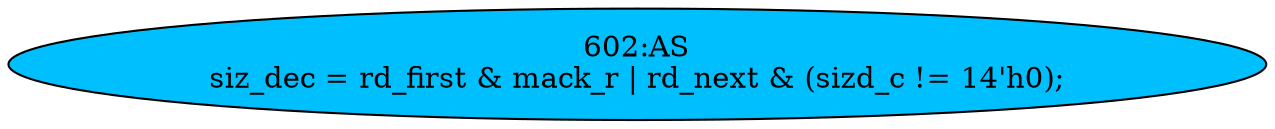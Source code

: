 strict digraph "" {
	node [label="\N"];
	"602:AS"	 [ast="<pyverilog.vparser.ast.Assign object at 0x7fa020e2f4d0>",
		def_var="['siz_dec']",
		fillcolor=deepskyblue,
		label="602:AS
siz_dec = rd_first & mack_r | rd_next & (sizd_c != 14'h0);",
		statements="[]",
		style=filled,
		typ=Assign,
		use_var="['rd_first', 'mack_r', 'rd_next', 'sizd_c']"];
}
